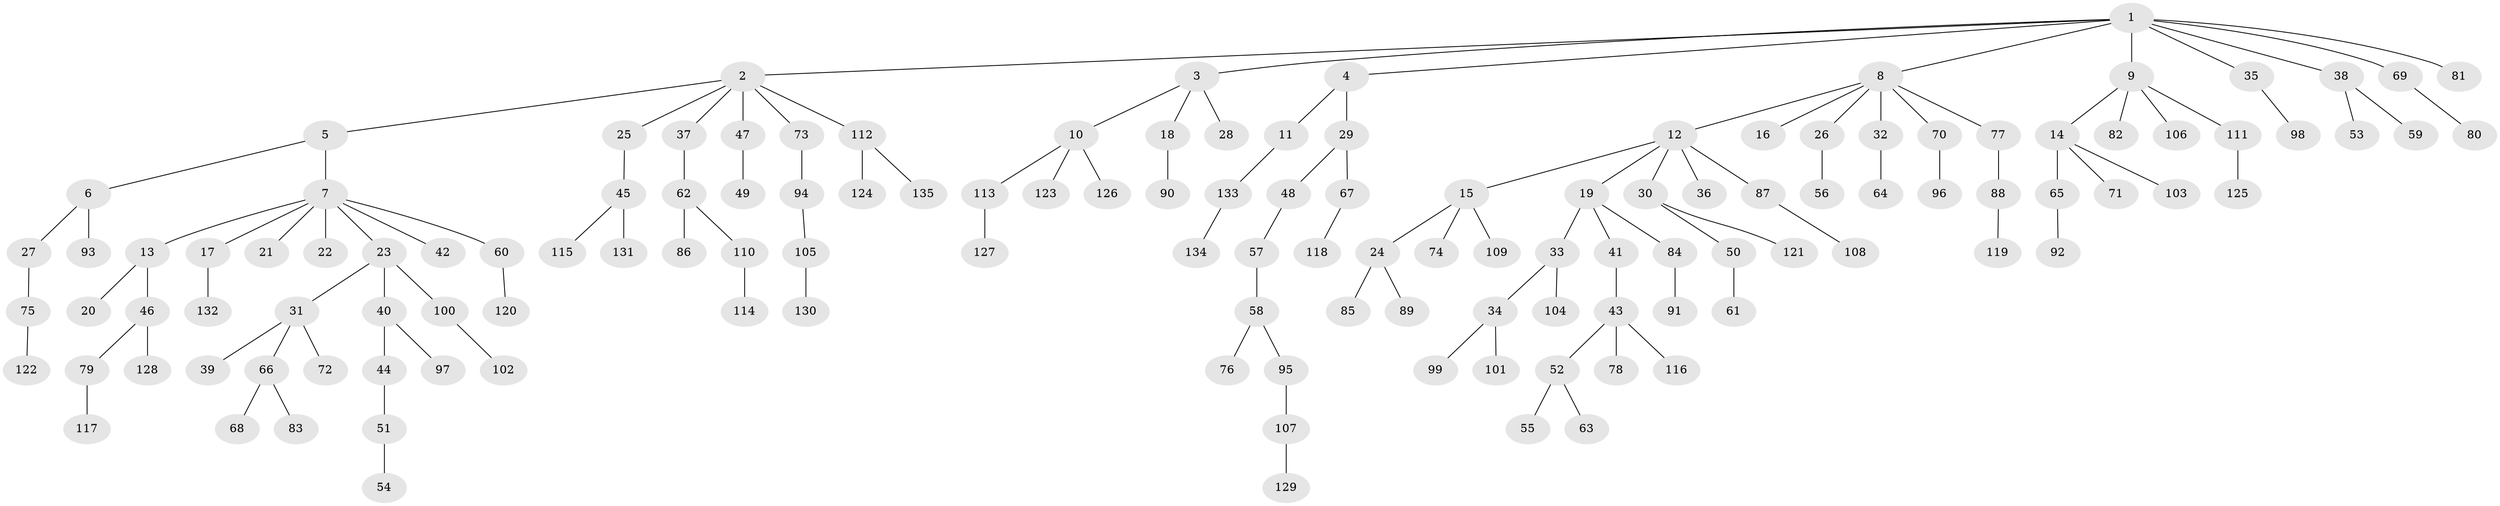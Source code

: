 // Generated by graph-tools (version 1.1) at 2025/11/02/27/25 16:11:25]
// undirected, 135 vertices, 134 edges
graph export_dot {
graph [start="1"]
  node [color=gray90,style=filled];
  1;
  2;
  3;
  4;
  5;
  6;
  7;
  8;
  9;
  10;
  11;
  12;
  13;
  14;
  15;
  16;
  17;
  18;
  19;
  20;
  21;
  22;
  23;
  24;
  25;
  26;
  27;
  28;
  29;
  30;
  31;
  32;
  33;
  34;
  35;
  36;
  37;
  38;
  39;
  40;
  41;
  42;
  43;
  44;
  45;
  46;
  47;
  48;
  49;
  50;
  51;
  52;
  53;
  54;
  55;
  56;
  57;
  58;
  59;
  60;
  61;
  62;
  63;
  64;
  65;
  66;
  67;
  68;
  69;
  70;
  71;
  72;
  73;
  74;
  75;
  76;
  77;
  78;
  79;
  80;
  81;
  82;
  83;
  84;
  85;
  86;
  87;
  88;
  89;
  90;
  91;
  92;
  93;
  94;
  95;
  96;
  97;
  98;
  99;
  100;
  101;
  102;
  103;
  104;
  105;
  106;
  107;
  108;
  109;
  110;
  111;
  112;
  113;
  114;
  115;
  116;
  117;
  118;
  119;
  120;
  121;
  122;
  123;
  124;
  125;
  126;
  127;
  128;
  129;
  130;
  131;
  132;
  133;
  134;
  135;
  1 -- 2;
  1 -- 3;
  1 -- 4;
  1 -- 8;
  1 -- 9;
  1 -- 35;
  1 -- 38;
  1 -- 69;
  1 -- 81;
  2 -- 5;
  2 -- 25;
  2 -- 37;
  2 -- 47;
  2 -- 73;
  2 -- 112;
  3 -- 10;
  3 -- 18;
  3 -- 28;
  4 -- 11;
  4 -- 29;
  5 -- 6;
  5 -- 7;
  6 -- 27;
  6 -- 93;
  7 -- 13;
  7 -- 17;
  7 -- 21;
  7 -- 22;
  7 -- 23;
  7 -- 42;
  7 -- 60;
  8 -- 12;
  8 -- 16;
  8 -- 26;
  8 -- 32;
  8 -- 70;
  8 -- 77;
  9 -- 14;
  9 -- 82;
  9 -- 106;
  9 -- 111;
  10 -- 113;
  10 -- 123;
  10 -- 126;
  11 -- 133;
  12 -- 15;
  12 -- 19;
  12 -- 30;
  12 -- 36;
  12 -- 87;
  13 -- 20;
  13 -- 46;
  14 -- 65;
  14 -- 71;
  14 -- 103;
  15 -- 24;
  15 -- 74;
  15 -- 109;
  17 -- 132;
  18 -- 90;
  19 -- 33;
  19 -- 41;
  19 -- 84;
  23 -- 31;
  23 -- 40;
  23 -- 100;
  24 -- 85;
  24 -- 89;
  25 -- 45;
  26 -- 56;
  27 -- 75;
  29 -- 48;
  29 -- 67;
  30 -- 50;
  30 -- 121;
  31 -- 39;
  31 -- 66;
  31 -- 72;
  32 -- 64;
  33 -- 34;
  33 -- 104;
  34 -- 99;
  34 -- 101;
  35 -- 98;
  37 -- 62;
  38 -- 53;
  38 -- 59;
  40 -- 44;
  40 -- 97;
  41 -- 43;
  43 -- 52;
  43 -- 78;
  43 -- 116;
  44 -- 51;
  45 -- 115;
  45 -- 131;
  46 -- 79;
  46 -- 128;
  47 -- 49;
  48 -- 57;
  50 -- 61;
  51 -- 54;
  52 -- 55;
  52 -- 63;
  57 -- 58;
  58 -- 76;
  58 -- 95;
  60 -- 120;
  62 -- 86;
  62 -- 110;
  65 -- 92;
  66 -- 68;
  66 -- 83;
  67 -- 118;
  69 -- 80;
  70 -- 96;
  73 -- 94;
  75 -- 122;
  77 -- 88;
  79 -- 117;
  84 -- 91;
  87 -- 108;
  88 -- 119;
  94 -- 105;
  95 -- 107;
  100 -- 102;
  105 -- 130;
  107 -- 129;
  110 -- 114;
  111 -- 125;
  112 -- 124;
  112 -- 135;
  113 -- 127;
  133 -- 134;
}
